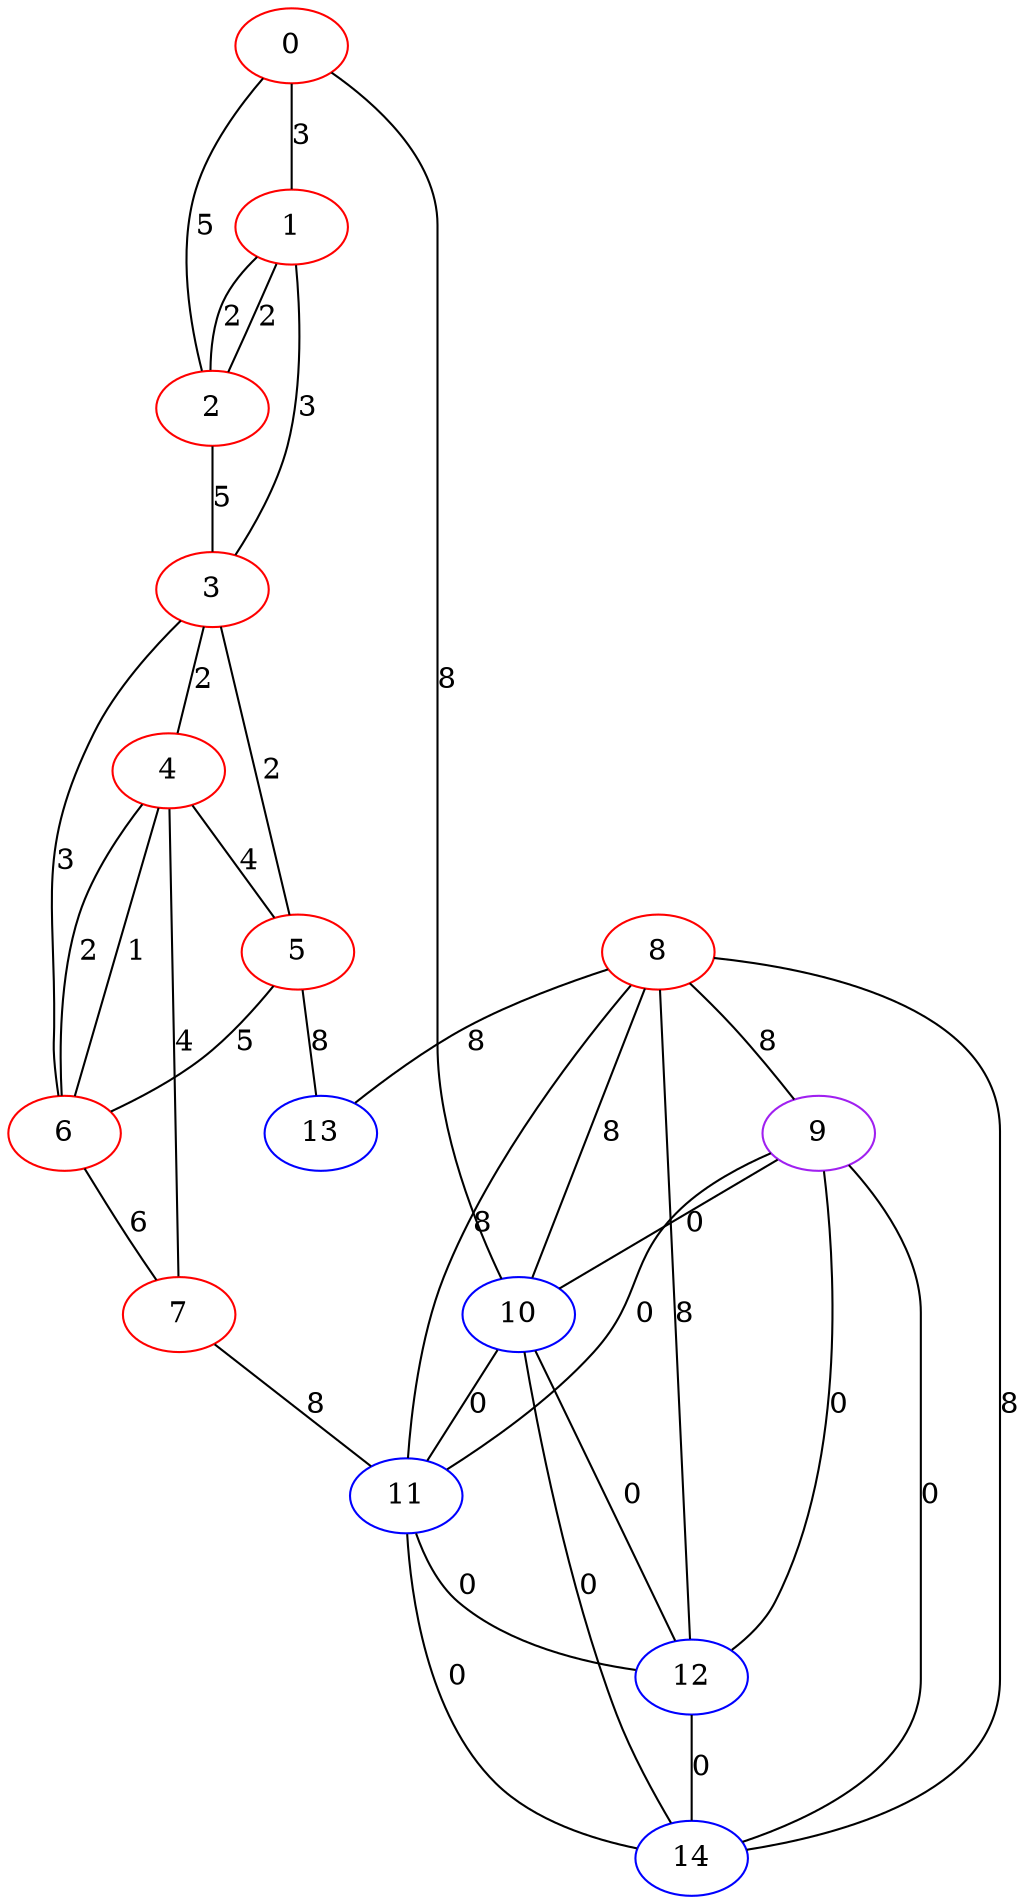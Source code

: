 graph "" {
0 [color=red, weight=1];
1 [color=red, weight=1];
2 [color=red, weight=1];
3 [color=red, weight=1];
4 [color=red, weight=1];
5 [color=red, weight=1];
6 [color=red, weight=1];
7 [color=red, weight=1];
8 [color=red, weight=1];
9 [color=purple, weight=4];
10 [color=blue, weight=3];
11 [color=blue, weight=3];
12 [color=blue, weight=3];
13 [color=blue, weight=3];
14 [color=blue, weight=3];
0 -- 1  [key=0, label=3];
0 -- 2  [key=0, label=5];
0 -- 10  [key=0, label=8];
1 -- 2  [key=0, label=2];
1 -- 2  [key=1, label=2];
1 -- 3  [key=0, label=3];
2 -- 3  [key=0, label=5];
3 -- 4  [key=0, label=2];
3 -- 5  [key=0, label=2];
3 -- 6  [key=0, label=3];
4 -- 5  [key=0, label=4];
4 -- 6  [key=0, label=1];
4 -- 6  [key=1, label=2];
4 -- 7  [key=0, label=4];
5 -- 13  [key=0, label=8];
5 -- 6  [key=0, label=5];
6 -- 7  [key=0, label=6];
7 -- 11  [key=0, label=8];
8 -- 9  [key=0, label=8];
8 -- 10  [key=0, label=8];
8 -- 11  [key=0, label=8];
8 -- 12  [key=0, label=8];
8 -- 13  [key=0, label=8];
8 -- 14  [key=0, label=8];
9 -- 10  [key=0, label=0];
9 -- 11  [key=0, label=0];
9 -- 12  [key=0, label=0];
9 -- 14  [key=0, label=0];
10 -- 11  [key=0, label=0];
10 -- 12  [key=0, label=0];
10 -- 14  [key=0, label=0];
11 -- 12  [key=0, label=0];
11 -- 14  [key=0, label=0];
12 -- 14  [key=0, label=0];
}
